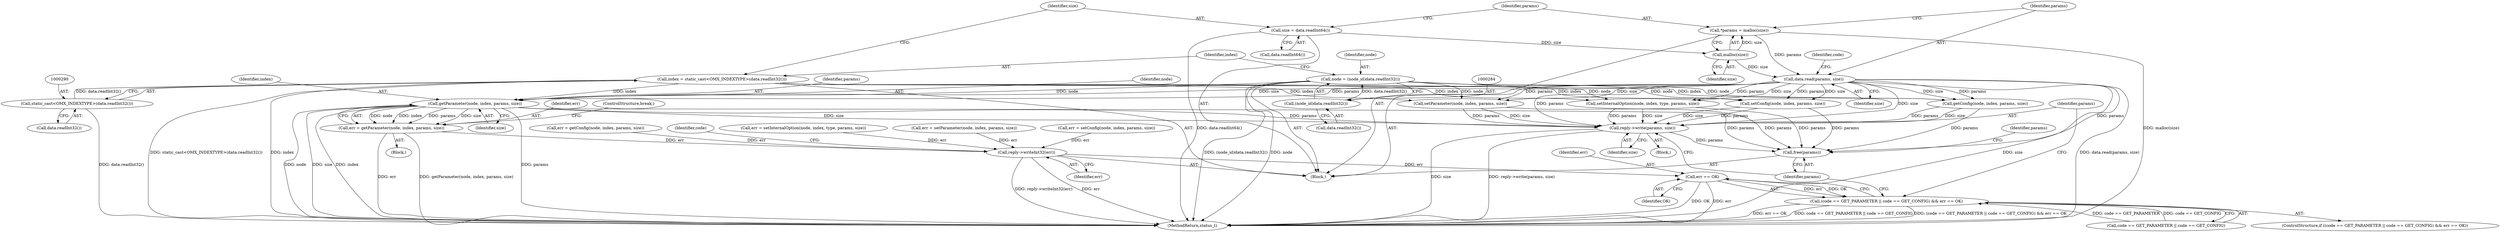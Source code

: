 digraph "0_Android_8d87321b704cb3f88e8cae668937d001fd63d5e3@pointer" {
"1000311" [label="(Call,getParameter(node, index, params, size))"];
"1000281" [label="(Call,node = (node_id)data.readInt32())"];
"1000283" [label="(Call,(node_id)data.readInt32())"];
"1000287" [label="(Call,index = static_cast<OMX_INDEXTYPE>(data.readInt32()))"];
"1000289" [label="(Call,static_cast<OMX_INDEXTYPE>(data.readInt32()))"];
"1000301" [label="(Call,data.read(params, size))"];
"1000297" [label="(Call,*params = malloc(size))"];
"1000299" [label="(Call,malloc(size))"];
"1000293" [label="(Call,size = data.readInt64())"];
"1000309" [label="(Call,err = getParameter(node, index, params, size))"];
"1000363" [label="(Call,reply->writeInt32(err))"];
"1000374" [label="(Call,err == OK)"];
"1000366" [label="(Call,(code == GET_PARAMETER || code == GET_CONFIG) && err == OK)"];
"1000378" [label="(Call,reply->write(params, size))"];
"1000381" [label="(Call,free(params))"];
"1000285" [label="(Call,data.readInt32())"];
"1000310" [label="(Identifier,err)"];
"1001207" [label="(MethodReturn,status_t)"];
"1000363" [label="(Call,reply->writeInt32(err))"];
"1000301" [label="(Call,data.read(params, size))"];
"1000374" [label="(Call,err == OK)"];
"1000354" [label="(Call,setInternalOption(node, index, type, params, size))"];
"1000379" [label="(Identifier,params)"];
"1000320" [label="(Call,setParameter(node, index, params, size))"];
"1000281" [label="(Call,node = (node_id)data.readInt32())"];
"1000298" [label="(Identifier,params)"];
"1000297" [label="(Call,*params = malloc(size))"];
"1000377" [label="(Block,)"];
"1000318" [label="(Call,err = setParameter(node, index, params, size))"];
"1000378" [label="(Call,reply->write(params, size))"];
"1000311" [label="(Call,getParameter(node, index, params, size))"];
"1000288" [label="(Identifier,index)"];
"1000303" [label="(Identifier,size)"];
"1000283" [label="(Call,(node_id)data.readInt32())"];
"1000375" [label="(Identifier,err)"];
"1000315" [label="(Identifier,size)"];
"1000295" [label="(Call,data.readInt64())"];
"1000364" [label="(Identifier,err)"];
"1000291" [label="(Call,data.readInt32())"];
"1000336" [label="(Call,err = setConfig(node, index, params, size))"];
"1000287" [label="(Call,index = static_cast<OMX_INDEXTYPE>(data.readInt32()))"];
"1000275" [label="(Block,)"];
"1000329" [label="(Call,getConfig(node, index, params, size))"];
"1000309" [label="(Call,err = getParameter(node, index, params, size))"];
"1000376" [label="(Identifier,OK)"];
"1000380" [label="(Identifier,size)"];
"1000327" [label="(Call,err = getConfig(node, index, params, size))"];
"1000366" [label="(Call,(code == GET_PARAMETER || code == GET_CONFIG) && err == OK)"];
"1000293" [label="(Call,size = data.readInt64())"];
"1000384" [label="(Identifier,params)"];
"1000307" [label="(Block,)"];
"1000306" [label="(Identifier,code)"];
"1000367" [label="(Call,code == GET_PARAMETER || code == GET_CONFIG)"];
"1000300" [label="(Identifier,size)"];
"1000365" [label="(ControlStructure,if ((code == GET_PARAMETER || code == GET_CONFIG) && err == OK))"];
"1000314" [label="(Identifier,params)"];
"1000312" [label="(Identifier,node)"];
"1000313" [label="(Identifier,index)"];
"1000316" [label="(ControlStructure,break;)"];
"1000369" [label="(Identifier,code)"];
"1000302" [label="(Identifier,params)"];
"1000338" [label="(Call,setConfig(node, index, params, size))"];
"1000381" [label="(Call,free(params))"];
"1000289" [label="(Call,static_cast<OMX_INDEXTYPE>(data.readInt32()))"];
"1000294" [label="(Identifier,size)"];
"1000299" [label="(Call,malloc(size))"];
"1000382" [label="(Identifier,params)"];
"1000352" [label="(Call,err = setInternalOption(node, index, type, params, size))"];
"1000282" [label="(Identifier,node)"];
"1000311" -> "1000309"  [label="AST: "];
"1000311" -> "1000315"  [label="CFG: "];
"1000312" -> "1000311"  [label="AST: "];
"1000313" -> "1000311"  [label="AST: "];
"1000314" -> "1000311"  [label="AST: "];
"1000315" -> "1000311"  [label="AST: "];
"1000309" -> "1000311"  [label="CFG: "];
"1000311" -> "1001207"  [label="DDG: node"];
"1000311" -> "1001207"  [label="DDG: size"];
"1000311" -> "1001207"  [label="DDG: index"];
"1000311" -> "1001207"  [label="DDG: params"];
"1000311" -> "1000309"  [label="DDG: node"];
"1000311" -> "1000309"  [label="DDG: index"];
"1000311" -> "1000309"  [label="DDG: params"];
"1000311" -> "1000309"  [label="DDG: size"];
"1000281" -> "1000311"  [label="DDG: node"];
"1000287" -> "1000311"  [label="DDG: index"];
"1000301" -> "1000311"  [label="DDG: params"];
"1000301" -> "1000311"  [label="DDG: size"];
"1000311" -> "1000378"  [label="DDG: params"];
"1000311" -> "1000378"  [label="DDG: size"];
"1000311" -> "1000381"  [label="DDG: params"];
"1000281" -> "1000275"  [label="AST: "];
"1000281" -> "1000283"  [label="CFG: "];
"1000282" -> "1000281"  [label="AST: "];
"1000283" -> "1000281"  [label="AST: "];
"1000288" -> "1000281"  [label="CFG: "];
"1000281" -> "1001207"  [label="DDG: node"];
"1000281" -> "1001207"  [label="DDG: (node_id)data.readInt32()"];
"1000283" -> "1000281"  [label="DDG: data.readInt32()"];
"1000281" -> "1000320"  [label="DDG: node"];
"1000281" -> "1000329"  [label="DDG: node"];
"1000281" -> "1000338"  [label="DDG: node"];
"1000281" -> "1000354"  [label="DDG: node"];
"1000283" -> "1000285"  [label="CFG: "];
"1000284" -> "1000283"  [label="AST: "];
"1000285" -> "1000283"  [label="AST: "];
"1000287" -> "1000275"  [label="AST: "];
"1000287" -> "1000289"  [label="CFG: "];
"1000288" -> "1000287"  [label="AST: "];
"1000289" -> "1000287"  [label="AST: "];
"1000294" -> "1000287"  [label="CFG: "];
"1000287" -> "1001207"  [label="DDG: static_cast<OMX_INDEXTYPE>(data.readInt32())"];
"1000287" -> "1001207"  [label="DDG: index"];
"1000289" -> "1000287"  [label="DDG: data.readInt32()"];
"1000287" -> "1000320"  [label="DDG: index"];
"1000287" -> "1000329"  [label="DDG: index"];
"1000287" -> "1000338"  [label="DDG: index"];
"1000287" -> "1000354"  [label="DDG: index"];
"1000289" -> "1000291"  [label="CFG: "];
"1000290" -> "1000289"  [label="AST: "];
"1000291" -> "1000289"  [label="AST: "];
"1000289" -> "1001207"  [label="DDG: data.readInt32()"];
"1000301" -> "1000275"  [label="AST: "];
"1000301" -> "1000303"  [label="CFG: "];
"1000302" -> "1000301"  [label="AST: "];
"1000303" -> "1000301"  [label="AST: "];
"1000306" -> "1000301"  [label="CFG: "];
"1000301" -> "1001207"  [label="DDG: size"];
"1000301" -> "1001207"  [label="DDG: data.read(params, size)"];
"1000297" -> "1000301"  [label="DDG: params"];
"1000299" -> "1000301"  [label="DDG: size"];
"1000301" -> "1000320"  [label="DDG: params"];
"1000301" -> "1000320"  [label="DDG: size"];
"1000301" -> "1000329"  [label="DDG: params"];
"1000301" -> "1000329"  [label="DDG: size"];
"1000301" -> "1000338"  [label="DDG: params"];
"1000301" -> "1000338"  [label="DDG: size"];
"1000301" -> "1000354"  [label="DDG: params"];
"1000301" -> "1000354"  [label="DDG: size"];
"1000301" -> "1000378"  [label="DDG: params"];
"1000301" -> "1000378"  [label="DDG: size"];
"1000301" -> "1000381"  [label="DDG: params"];
"1000297" -> "1000275"  [label="AST: "];
"1000297" -> "1000299"  [label="CFG: "];
"1000298" -> "1000297"  [label="AST: "];
"1000299" -> "1000297"  [label="AST: "];
"1000302" -> "1000297"  [label="CFG: "];
"1000297" -> "1001207"  [label="DDG: malloc(size)"];
"1000299" -> "1000297"  [label="DDG: size"];
"1000299" -> "1000300"  [label="CFG: "];
"1000300" -> "1000299"  [label="AST: "];
"1000293" -> "1000299"  [label="DDG: size"];
"1000293" -> "1000275"  [label="AST: "];
"1000293" -> "1000295"  [label="CFG: "];
"1000294" -> "1000293"  [label="AST: "];
"1000295" -> "1000293"  [label="AST: "];
"1000298" -> "1000293"  [label="CFG: "];
"1000293" -> "1001207"  [label="DDG: data.readInt64()"];
"1000309" -> "1000307"  [label="AST: "];
"1000310" -> "1000309"  [label="AST: "];
"1000316" -> "1000309"  [label="CFG: "];
"1000309" -> "1001207"  [label="DDG: err"];
"1000309" -> "1001207"  [label="DDG: getParameter(node, index, params, size)"];
"1000309" -> "1000363"  [label="DDG: err"];
"1000363" -> "1000275"  [label="AST: "];
"1000363" -> "1000364"  [label="CFG: "];
"1000364" -> "1000363"  [label="AST: "];
"1000369" -> "1000363"  [label="CFG: "];
"1000363" -> "1001207"  [label="DDG: err"];
"1000363" -> "1001207"  [label="DDG: reply->writeInt32(err)"];
"1000318" -> "1000363"  [label="DDG: err"];
"1000352" -> "1000363"  [label="DDG: err"];
"1000327" -> "1000363"  [label="DDG: err"];
"1000336" -> "1000363"  [label="DDG: err"];
"1000363" -> "1000374"  [label="DDG: err"];
"1000374" -> "1000366"  [label="AST: "];
"1000374" -> "1000376"  [label="CFG: "];
"1000375" -> "1000374"  [label="AST: "];
"1000376" -> "1000374"  [label="AST: "];
"1000366" -> "1000374"  [label="CFG: "];
"1000374" -> "1001207"  [label="DDG: OK"];
"1000374" -> "1001207"  [label="DDG: err"];
"1000374" -> "1000366"  [label="DDG: err"];
"1000374" -> "1000366"  [label="DDG: OK"];
"1000366" -> "1000365"  [label="AST: "];
"1000366" -> "1000367"  [label="CFG: "];
"1000367" -> "1000366"  [label="AST: "];
"1000379" -> "1000366"  [label="CFG: "];
"1000382" -> "1000366"  [label="CFG: "];
"1000366" -> "1001207"  [label="DDG: code == GET_PARAMETER || code == GET_CONFIG"];
"1000366" -> "1001207"  [label="DDG: (code == GET_PARAMETER || code == GET_CONFIG) && err == OK"];
"1000366" -> "1001207"  [label="DDG: err == OK"];
"1000367" -> "1000366"  [label="DDG: code == GET_PARAMETER"];
"1000367" -> "1000366"  [label="DDG: code == GET_CONFIG"];
"1000378" -> "1000377"  [label="AST: "];
"1000378" -> "1000380"  [label="CFG: "];
"1000379" -> "1000378"  [label="AST: "];
"1000380" -> "1000378"  [label="AST: "];
"1000382" -> "1000378"  [label="CFG: "];
"1000378" -> "1001207"  [label="DDG: size"];
"1000378" -> "1001207"  [label="DDG: reply->write(params, size)"];
"1000329" -> "1000378"  [label="DDG: params"];
"1000329" -> "1000378"  [label="DDG: size"];
"1000354" -> "1000378"  [label="DDG: params"];
"1000354" -> "1000378"  [label="DDG: size"];
"1000320" -> "1000378"  [label="DDG: params"];
"1000320" -> "1000378"  [label="DDG: size"];
"1000338" -> "1000378"  [label="DDG: params"];
"1000338" -> "1000378"  [label="DDG: size"];
"1000378" -> "1000381"  [label="DDG: params"];
"1000381" -> "1000275"  [label="AST: "];
"1000381" -> "1000382"  [label="CFG: "];
"1000382" -> "1000381"  [label="AST: "];
"1000384" -> "1000381"  [label="CFG: "];
"1000329" -> "1000381"  [label="DDG: params"];
"1000354" -> "1000381"  [label="DDG: params"];
"1000320" -> "1000381"  [label="DDG: params"];
"1000338" -> "1000381"  [label="DDG: params"];
}
